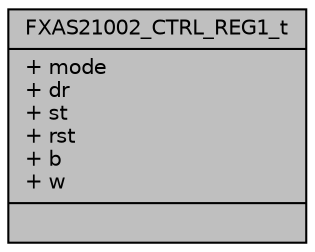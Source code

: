 digraph "FXAS21002_CTRL_REG1_t"
{
  edge [fontname="Helvetica",fontsize="10",labelfontname="Helvetica",labelfontsize="10"];
  node [fontname="Helvetica",fontsize="10",shape=record];
  Node1 [label="{FXAS21002_CTRL_REG1_t\n|+ mode\l+ dr\l+ st\l+ rst\l+ b\l+ w\l|}",height=0.2,width=0.4,color="black", fillcolor="grey75", style="filled", fontcolor="black"];
}
